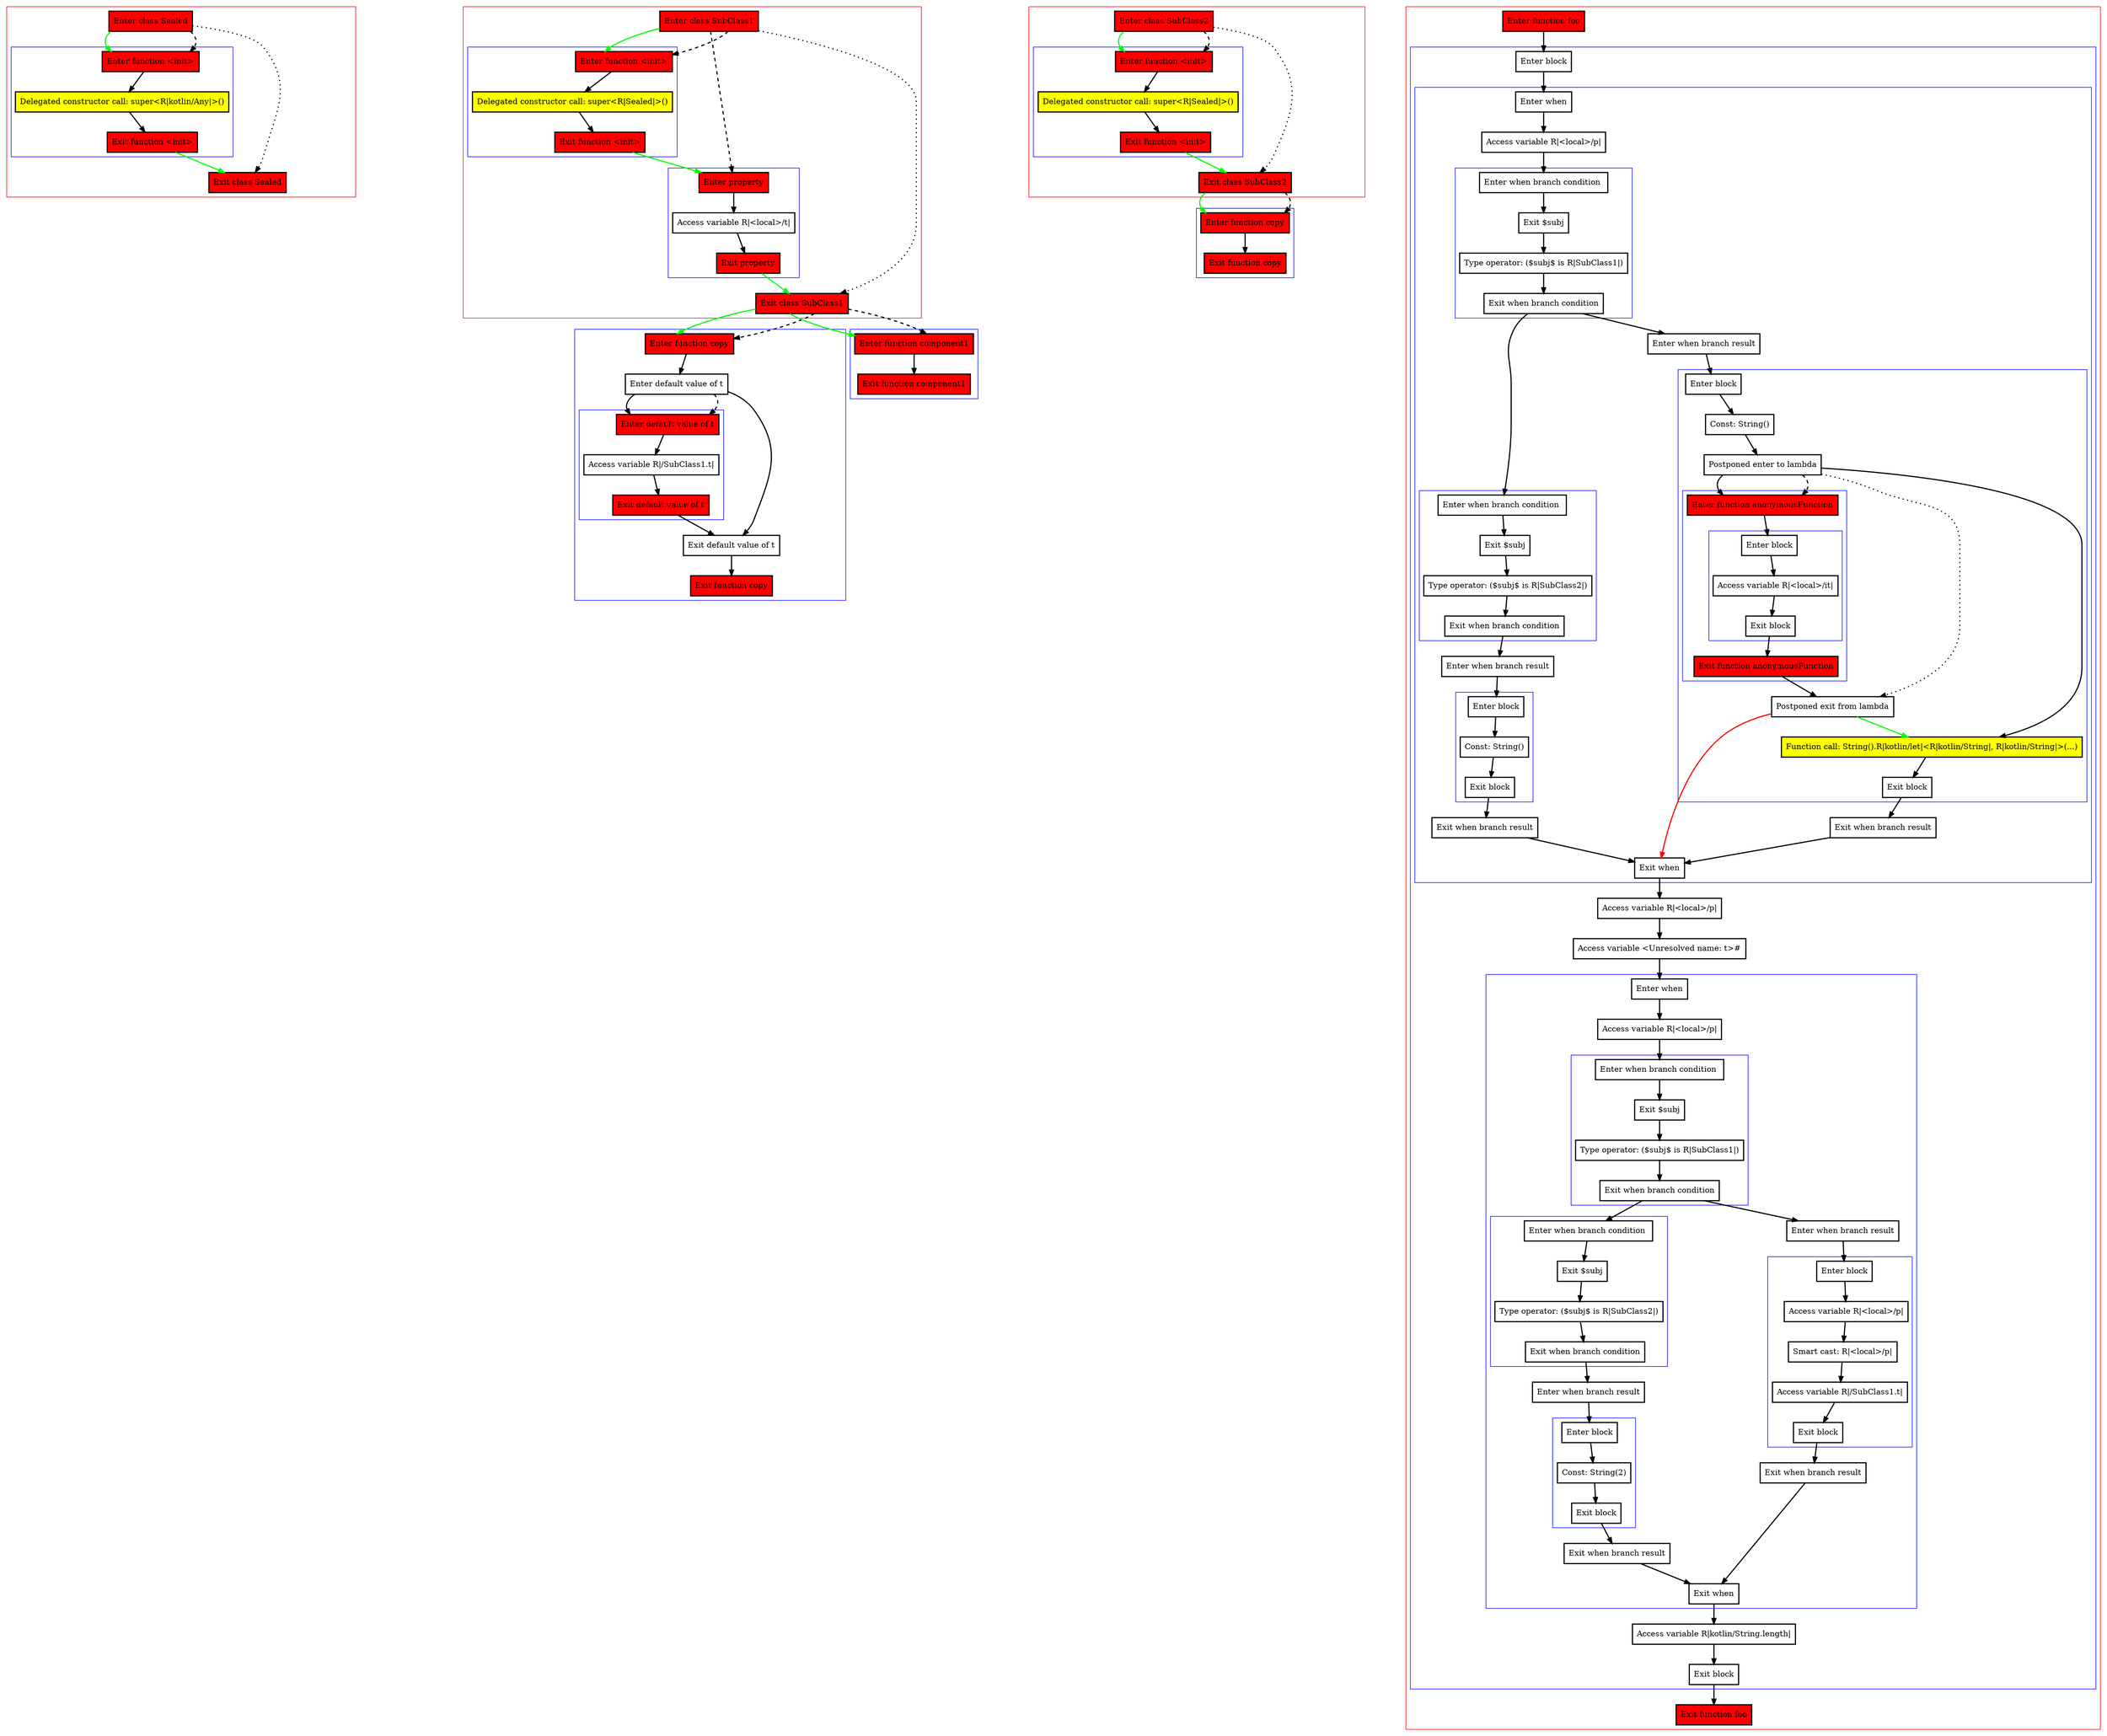 digraph lambdaInWhenBranch_kt {
    graph [nodesep=3]
    node [shape=box penwidth=2]
    edge [penwidth=2]

    subgraph cluster_0 {
        color=red
        0 [label="Enter class Sealed" style="filled" fillcolor=red];
        subgraph cluster_1 {
            color=blue
            1 [label="Enter function <init>" style="filled" fillcolor=red];
            2 [label="Delegated constructor call: super<R|kotlin/Any|>()" style="filled" fillcolor=yellow];
            3 [label="Exit function <init>" style="filled" fillcolor=red];
        }
        4 [label="Exit class Sealed" style="filled" fillcolor=red];
    }
    0 -> {1} [color=green];
    0 -> {4} [style=dotted];
    0 -> {1} [style=dashed];
    1 -> {2};
    2 -> {3};
    3 -> {4} [color=green];

    subgraph cluster_2 {
        color=red
        5 [label="Enter class SubClass1" style="filled" fillcolor=red];
        subgraph cluster_3 {
            color=blue
            6 [label="Enter function <init>" style="filled" fillcolor=red];
            7 [label="Delegated constructor call: super<R|Sealed|>()" style="filled" fillcolor=yellow];
            8 [label="Exit function <init>" style="filled" fillcolor=red];
        }
        subgraph cluster_4 {
            color=blue
            9 [label="Enter property" style="filled" fillcolor=red];
            10 [label="Access variable R|<local>/t|"];
            11 [label="Exit property" style="filled" fillcolor=red];
        }
        12 [label="Exit class SubClass1" style="filled" fillcolor=red];
    }
    subgraph cluster_5 {
        color=blue
        13 [label="Enter function copy" style="filled" fillcolor=red];
        14 [label="Enter default value of t"];
        subgraph cluster_6 {
            color=blue
            15 [label="Enter default value of t" style="filled" fillcolor=red];
            16 [label="Access variable R|/SubClass1.t|"];
            17 [label="Exit default value of t" style="filled" fillcolor=red];
        }
        18 [label="Exit default value of t"];
        19 [label="Exit function copy" style="filled" fillcolor=red];
    }
    subgraph cluster_7 {
        color=blue
        20 [label="Enter function component1" style="filled" fillcolor=red];
        21 [label="Exit function component1" style="filled" fillcolor=red];
    }
    5 -> {6} [color=green];
    5 -> {12} [style=dotted];
    5 -> {6 9} [style=dashed];
    6 -> {7};
    7 -> {8};
    8 -> {9} [color=green];
    9 -> {10};
    10 -> {11};
    11 -> {12} [color=green];
    12 -> {13 20} [color=green];
    12 -> {13 20} [style=dashed];
    13 -> {14};
    14 -> {15 18};
    14 -> {15} [style=dashed];
    15 -> {16};
    16 -> {17};
    17 -> {18};
    18 -> {19};
    20 -> {21};

    subgraph cluster_8 {
        color=red
        22 [label="Enter class SubClass2" style="filled" fillcolor=red];
        subgraph cluster_9 {
            color=blue
            23 [label="Enter function <init>" style="filled" fillcolor=red];
            24 [label="Delegated constructor call: super<R|Sealed|>()" style="filled" fillcolor=yellow];
            25 [label="Exit function <init>" style="filled" fillcolor=red];
        }
        26 [label="Exit class SubClass2" style="filled" fillcolor=red];
    }
    subgraph cluster_10 {
        color=blue
        27 [label="Enter function copy" style="filled" fillcolor=red];
        28 [label="Exit function copy" style="filled" fillcolor=red];
    }
    22 -> {23} [color=green];
    22 -> {26} [style=dotted];
    22 -> {23} [style=dashed];
    23 -> {24};
    24 -> {25};
    25 -> {26} [color=green];
    26 -> {27} [color=green];
    26 -> {27} [style=dashed];
    27 -> {28};

    subgraph cluster_11 {
        color=red
        29 [label="Enter function foo" style="filled" fillcolor=red];
        subgraph cluster_12 {
            color=blue
            30 [label="Enter block"];
            subgraph cluster_13 {
                color=blue
                31 [label="Enter when"];
                32 [label="Access variable R|<local>/p|"];
                subgraph cluster_14 {
                    color=blue
                    33 [label="Enter when branch condition "];
                    34 [label="Exit $subj"];
                    35 [label="Type operator: ($subj$ is R|SubClass1|)"];
                    36 [label="Exit when branch condition"];
                }
                subgraph cluster_15 {
                    color=blue
                    37 [label="Enter when branch condition "];
                    38 [label="Exit $subj"];
                    39 [label="Type operator: ($subj$ is R|SubClass2|)"];
                    40 [label="Exit when branch condition"];
                }
                41 [label="Enter when branch result"];
                subgraph cluster_16 {
                    color=blue
                    42 [label="Enter block"];
                    43 [label="Const: String()"];
                    44 [label="Exit block"];
                }
                45 [label="Exit when branch result"];
                46 [label="Enter when branch result"];
                subgraph cluster_17 {
                    color=blue
                    47 [label="Enter block"];
                    48 [label="Const: String()"];
                    49 [label="Postponed enter to lambda"];
                    subgraph cluster_18 {
                        color=blue
                        50 [label="Enter function anonymousFunction" style="filled" fillcolor=red];
                        subgraph cluster_19 {
                            color=blue
                            51 [label="Enter block"];
                            52 [label="Access variable R|<local>/it|"];
                            53 [label="Exit block"];
                        }
                        54 [label="Exit function anonymousFunction" style="filled" fillcolor=red];
                    }
                    55 [label="Postponed exit from lambda"];
                    56 [label="Function call: String().R|kotlin/let|<R|kotlin/String|, R|kotlin/String|>(...)" style="filled" fillcolor=yellow];
                    57 [label="Exit block"];
                }
                58 [label="Exit when branch result"];
                59 [label="Exit when"];
            }
            60 [label="Access variable R|<local>/p|"];
            61 [label="Access variable <Unresolved name: t>#"];
            subgraph cluster_20 {
                color=blue
                62 [label="Enter when"];
                63 [label="Access variable R|<local>/p|"];
                subgraph cluster_21 {
                    color=blue
                    64 [label="Enter when branch condition "];
                    65 [label="Exit $subj"];
                    66 [label="Type operator: ($subj$ is R|SubClass1|)"];
                    67 [label="Exit when branch condition"];
                }
                subgraph cluster_22 {
                    color=blue
                    68 [label="Enter when branch condition "];
                    69 [label="Exit $subj"];
                    70 [label="Type operator: ($subj$ is R|SubClass2|)"];
                    71 [label="Exit when branch condition"];
                }
                72 [label="Enter when branch result"];
                subgraph cluster_23 {
                    color=blue
                    73 [label="Enter block"];
                    74 [label="Const: String(2)"];
                    75 [label="Exit block"];
                }
                76 [label="Exit when branch result"];
                77 [label="Enter when branch result"];
                subgraph cluster_24 {
                    color=blue
                    78 [label="Enter block"];
                    79 [label="Access variable R|<local>/p|"];
                    80 [label="Smart cast: R|<local>/p|"];
                    81 [label="Access variable R|/SubClass1.t|"];
                    82 [label="Exit block"];
                }
                83 [label="Exit when branch result"];
                84 [label="Exit when"];
            }
            85 [label="Access variable R|kotlin/String.length|"];
            86 [label="Exit block"];
        }
        87 [label="Exit function foo" style="filled" fillcolor=red];
    }
    29 -> {30};
    30 -> {31};
    31 -> {32};
    32 -> {33};
    33 -> {34};
    34 -> {35};
    35 -> {36};
    36 -> {37 46};
    37 -> {38};
    38 -> {39};
    39 -> {40};
    40 -> {41};
    41 -> {42};
    42 -> {43};
    43 -> {44};
    44 -> {45};
    45 -> {59};
    46 -> {47};
    47 -> {48};
    48 -> {49};
    49 -> {50 56};
    49 -> {55} [style=dotted];
    49 -> {50} [style=dashed];
    50 -> {51};
    51 -> {52};
    52 -> {53};
    53 -> {54};
    54 -> {55};
    55 -> {56} [color=green];
    55 -> {59} [color=red];
    56 -> {57};
    57 -> {58};
    58 -> {59};
    59 -> {60};
    60 -> {61};
    61 -> {62};
    62 -> {63};
    63 -> {64};
    64 -> {65};
    65 -> {66};
    66 -> {67};
    67 -> {68 77};
    68 -> {69};
    69 -> {70};
    70 -> {71};
    71 -> {72};
    72 -> {73};
    73 -> {74};
    74 -> {75};
    75 -> {76};
    76 -> {84};
    77 -> {78};
    78 -> {79};
    79 -> {80};
    80 -> {81};
    81 -> {82};
    82 -> {83};
    83 -> {84};
    84 -> {85};
    85 -> {86};
    86 -> {87};

}
